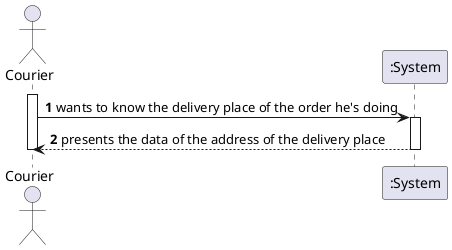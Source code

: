 @startuml
autonumber
actor "Courier" as CR

activate CR
CR -> ":System" : wants to know the delivery place of the order he's doing
activate ":System"
":System" --> CR : presents the data of the address of the delivery place
deactivate ":System"

deactivate CR
@enduml

